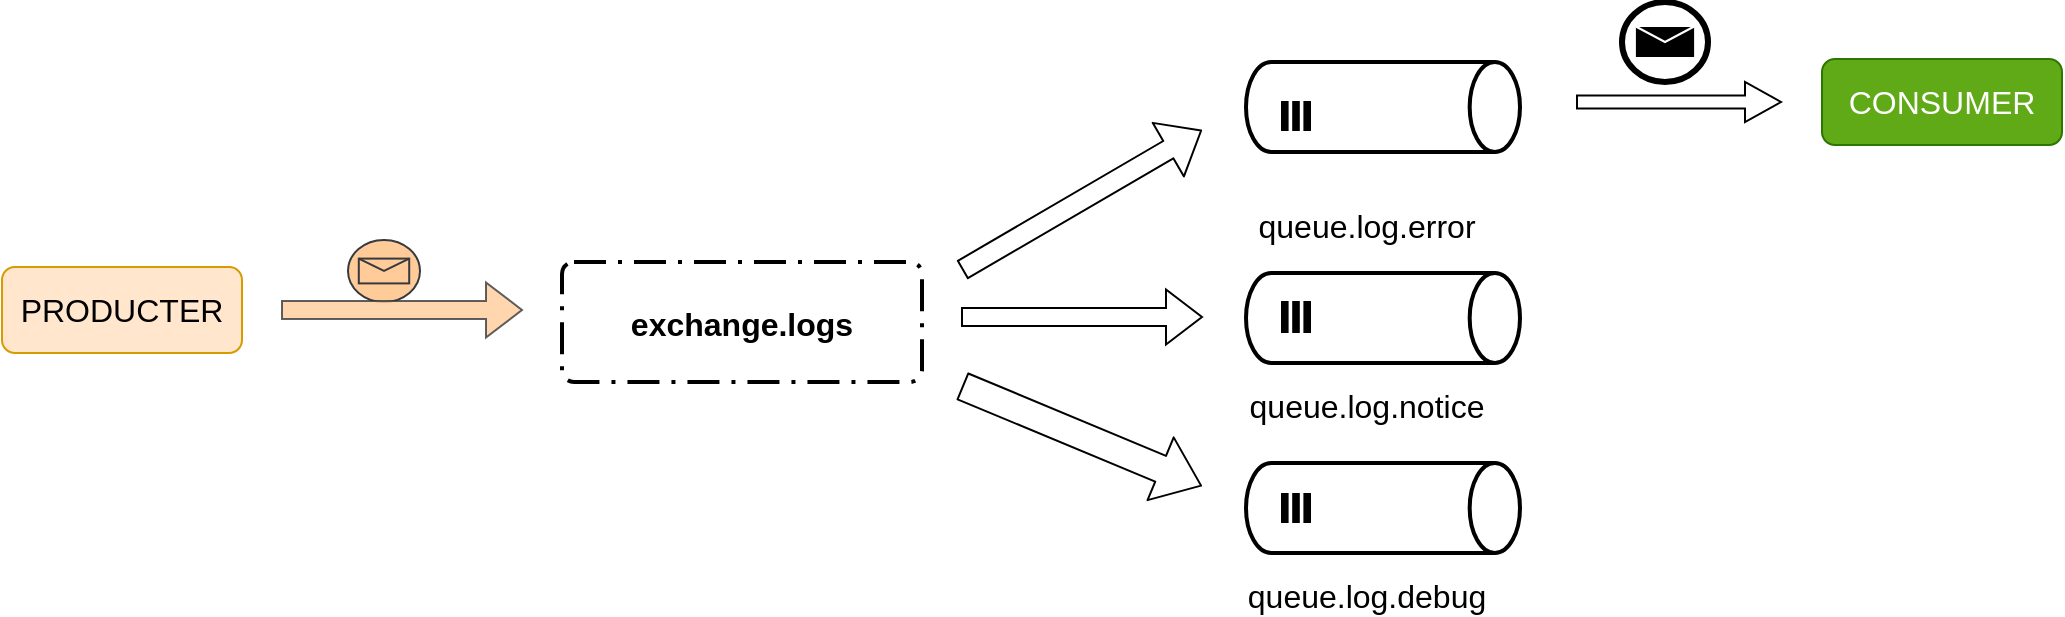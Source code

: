 <mxfile version="12.4.3" type="github" pages="1">
  <diagram id="UFO3eaGOE0BBAsxNizCQ" name="Page-1">
    <mxGraphModel dx="2258" dy="802" grid="1" gridSize="10" guides="1" tooltips="1" connect="1" arrows="1" fold="1" page="1" pageScale="1" pageWidth="827" pageHeight="1169" math="0" shadow="0">
      <root>
        <mxCell id="0"/>
        <mxCell id="1" parent="0"/>
        <mxCell id="jBcRvvNF7TuxMx2aMdGZ-6" value="&#xa;exchange.logs&#xa;" style="rounded=1;arcSize=10;dashed=1;strokeColor=#000000;fillColor=none;gradientColor=none;dashPattern=8 3 1 3;strokeWidth=2;fontSize=16;fontStyle=1;align=center;" vertex="1" parent="1">
          <mxGeometry x="240" y="470" width="180" height="60" as="geometry"/>
        </mxCell>
        <mxCell id="jBcRvvNF7TuxMx2aMdGZ-12" value="" style="shape=mxgraph.bpmn.shape;html=1;verticalLabelPosition=bottom;labelBackgroundColor=#ffffff;verticalAlign=top;align=center;perimeter=ellipsePerimeter;outlineConnect=0;outline=standard;symbol=message;fontSize=16;labelBorderColor=none;textOpacity=60;fillColor=#ffcc99;strokeColor=#36393d;" vertex="1" parent="1">
          <mxGeometry x="133" y="459" width="36" height="31" as="geometry"/>
        </mxCell>
        <mxCell id="jBcRvvNF7TuxMx2aMdGZ-30" value="" style="strokeWidth=2;html=1;shape=mxgraph.flowchart.direct_data;whiteSpace=wrap;fontSize=16;align=center;" vertex="1" parent="1">
          <mxGeometry x="582" y="370" width="137" height="45" as="geometry"/>
        </mxCell>
        <mxCell id="jBcRvvNF7TuxMx2aMdGZ-36" value="queue.log.error&lt;br&gt;" style="text;html=1;align=center;verticalAlign=middle;resizable=0;points=[];;autosize=1;fontSize=16;" vertex="1" parent="1">
          <mxGeometry x="582" y="441.5" width="120" height="20" as="geometry"/>
        </mxCell>
        <mxCell id="jBcRvvNF7TuxMx2aMdGZ-38" value="" style="strokeWidth=2;html=1;shape=mxgraph.flowchart.direct_data;whiteSpace=wrap;fontSize=16;align=center;" vertex="1" parent="1">
          <mxGeometry x="582" y="475.5" width="137" height="45" as="geometry"/>
        </mxCell>
        <mxCell id="jBcRvvNF7TuxMx2aMdGZ-39" value="" style="shape=parallelMarker;html=1;outlineConnect=0;fontSize=16;align=center;" vertex="1" parent="1">
          <mxGeometry x="600" y="490" width="14" height="15" as="geometry"/>
        </mxCell>
        <mxCell id="jBcRvvNF7TuxMx2aMdGZ-40" value="queue.log.notice" style="text;html=1;align=center;verticalAlign=middle;resizable=0;points=[];;autosize=1;fontSize=16;" vertex="1" parent="1">
          <mxGeometry x="577" y="531.5" width="130" height="20" as="geometry"/>
        </mxCell>
        <mxCell id="jBcRvvNF7TuxMx2aMdGZ-44" value="" style="strokeWidth=2;html=1;shape=mxgraph.flowchart.direct_data;whiteSpace=wrap;fontSize=16;align=center;" vertex="1" parent="1">
          <mxGeometry x="582" y="570.5" width="137" height="45" as="geometry"/>
        </mxCell>
        <mxCell id="jBcRvvNF7TuxMx2aMdGZ-45" value="" style="shape=parallelMarker;html=1;outlineConnect=0;fontSize=16;align=center;" vertex="1" parent="1">
          <mxGeometry x="600" y="586" width="14" height="14" as="geometry"/>
        </mxCell>
        <mxCell id="jBcRvvNF7TuxMx2aMdGZ-46" value="queue.log.debug" style="text;html=1;align=center;verticalAlign=middle;resizable=0;points=[];;autosize=1;fontSize=16;" vertex="1" parent="1">
          <mxGeometry x="577" y="626.5" width="130" height="20" as="geometry"/>
        </mxCell>
        <mxCell id="jBcRvvNF7TuxMx2aMdGZ-49" value="" style="shape=parallelMarker;html=1;outlineConnect=0;fontSize=16;align=center;" vertex="1" parent="1">
          <mxGeometry x="600" y="390" width="14" height="14" as="geometry"/>
        </mxCell>
        <mxCell id="jBcRvvNF7TuxMx2aMdGZ-51" value="" style="html=1;shadow=0;dashed=0;align=center;verticalAlign=middle;shape=mxgraph.arrows2.sharpArrow2;dy1=0.67;dx1=18;dx2=18;dy3=0;dx3=18;notch=0;fontSize=16;" vertex="1" parent="1">
          <mxGeometry x="440" y="483.75" width="120" height="27.5" as="geometry"/>
        </mxCell>
        <mxCell id="jBcRvvNF7TuxMx2aMdGZ-56" value="" style="shape=flexArrow;endArrow=classic;html=1;fontSize=16;" edge="1" parent="1">
          <mxGeometry width="50" height="50" relative="1" as="geometry">
            <mxPoint x="440" y="474" as="sourcePoint"/>
            <mxPoint x="560" y="404" as="targetPoint"/>
          </mxGeometry>
        </mxCell>
        <mxCell id="jBcRvvNF7TuxMx2aMdGZ-57" value="" style="shape=flexArrow;endArrow=classic;html=1;fontSize=16;width=14;endSize=6.97;endWidth=19;" edge="1" parent="1">
          <mxGeometry width="50" height="50" relative="1" as="geometry">
            <mxPoint x="440" y="532" as="sourcePoint"/>
            <mxPoint x="560" y="582" as="targetPoint"/>
          </mxGeometry>
        </mxCell>
        <mxCell id="jBcRvvNF7TuxMx2aMdGZ-58" value="" style="shape=mxgraph.bpmn.shape;html=1;verticalLabelPosition=bottom;labelBackgroundColor=#ffffff;verticalAlign=top;align=center;perimeter=ellipsePerimeter;outlineConnect=0;outline=end;symbol=message;fontSize=16;" vertex="1" parent="1">
          <mxGeometry x="770" y="340" width="43" height="40" as="geometry"/>
        </mxCell>
        <mxCell id="jBcRvvNF7TuxMx2aMdGZ-59" value="PRODUCTER" style="rounded=1;whiteSpace=wrap;html=1;fontSize=16;align=center;fillColor=#ffe6cc;strokeColor=#d79b00;" vertex="1" parent="1">
          <mxGeometry x="-40" y="472.5" width="120" height="43" as="geometry"/>
        </mxCell>
        <mxCell id="jBcRvvNF7TuxMx2aMdGZ-60" value="" style="html=1;shadow=0;dashed=0;align=center;verticalAlign=middle;shape=mxgraph.arrows2.sharpArrow2;dy1=0.67;dx1=18;dx2=18;dy3=0;dx3=18;notch=0;fontSize=16;fillColor=#ffcc99;strokeColor=#36393d;opacity=80;" vertex="1" parent="1">
          <mxGeometry x="100" y="480.25" width="120" height="27.5" as="geometry"/>
        </mxCell>
        <mxCell id="jBcRvvNF7TuxMx2aMdGZ-63" value="CONSUMER" style="rounded=1;whiteSpace=wrap;html=1;fontSize=16;align=center;fillColor=#60a917;strokeColor=#2D7600;fontColor=#ffffff;" vertex="1" parent="1">
          <mxGeometry x="870" y="368.5" width="120" height="43" as="geometry"/>
        </mxCell>
        <mxCell id="jBcRvvNF7TuxMx2aMdGZ-64" value="" style="html=1;shadow=0;dashed=0;align=center;verticalAlign=middle;shape=mxgraph.arrows2.sharpArrow2;dy1=0.67;dx1=18;dx2=18;dy3=0;dx3=18;notch=0;fontSize=16;" vertex="1" parent="1">
          <mxGeometry x="747.5" y="380" width="102" height="20" as="geometry"/>
        </mxCell>
      </root>
    </mxGraphModel>
  </diagram>
</mxfile>
